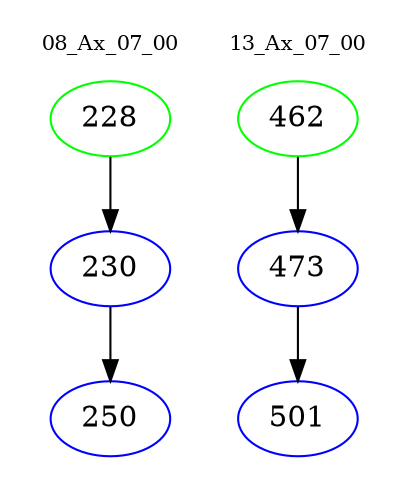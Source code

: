 digraph{
subgraph cluster_0 {
color = white
label = "08_Ax_07_00";
fontsize=10;
T0_228 [label="228", color="green"]
T0_228 -> T0_230 [color="black"]
T0_230 [label="230", color="blue"]
T0_230 -> T0_250 [color="black"]
T0_250 [label="250", color="blue"]
}
subgraph cluster_1 {
color = white
label = "13_Ax_07_00";
fontsize=10;
T1_462 [label="462", color="green"]
T1_462 -> T1_473 [color="black"]
T1_473 [label="473", color="blue"]
T1_473 -> T1_501 [color="black"]
T1_501 [label="501", color="blue"]
}
}
